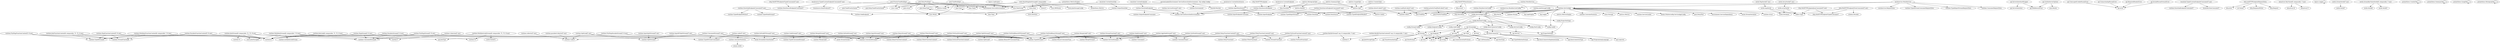 digraph {
"api.DataConnector" -> { "api.string" "api.DataConnectorImplementation" "api.int" "api.ProgrammingLanguage" "api.DataConnectorType" };
"api.Endpoint" -> { "api.int" "api.DataFormat" "api.string" "api.bool" };
"api.Link" -> { "api.CallSemantics" "api.CommunicationProtocol" "api.bool" "api.string" "api.int" };
"api.Service" -> { "api.CallSemantics" "api.LogLevel" "api.ProgrammingLanguage" };
"api.Stream" -> { "api.bool" "api.TransformationType" "api.int" "api.JoinStorageType" "api.JoinType" "api.string" };
"api.StreamApp" -> { "api.Stream" "api.Type" "api.DataConnector" "api.Endpoint" "api.Link" "api.Pool" "api.Service" "api.ProjectSettings" };
"api.Type" -> { "api.TypeDefinitionFormat" "api.string" "api.bool" "api.DataType" };
"api.ServerInterfaceWrapper" -> { "api.ServerInterface" "api.MiddlewareFunc" };
"api.UnescapedCookieParamError" -> { "api.error" };
"api.UnmarshalingParamError" -> { "api.error" };
"api.RequiredHeaderError" -> { "api.error" };
"api.InvalidParamFormatError" -> { "api.error" };
"api.GorillaServerOptions" -> { "mux.Router" "api.MiddlewareFunc" };
"localsink.CustomDataSink" -> { "runtime.OutputDataSink" "sync.WaitGroup" };
"localsink.CustomEndpoint" -> { "runtime.DataSinkEndpoint" };
"localsink.TypedCustomEndpointConsumer[T any]" -> { "runtime.DataSinkEndpointConsumerT" "localsink.DataConsumerT" };
"http.NetHTTPDataSource" -> { "runtime.InputDataSource" "http.Server" "http.ServeMux" "http.struct" };
"http.NetHTTPEndpoint" -> { "runtime.DataSourceEndpoint" };
"http.netHTTPEndpointRequestData" -> { "http.byte" "url.Values" "http.ResponseWriter" "http.Request" };
"http.NetHTTPEndpointTypedConsumer[T any]" -> { "runtime.DataSourceEndpointConsumerT" };
"http.NetHTTPEndpointJsonConsumer[T any]" -> { "http.NetHTTPEndpointTypedConsumerT" "reflect.Type" };
"http.NetHTTPEndpointFormConsumer[T any]" -> { "http.NetHTTPEndpointTypedConsumerT" "reflect.Type" "schema.Decoder" };
"localsource.CustomDataSource" -> { "runtime.InputDataSource" "sync.WaitGroup" };
"localsource.CustomEndpoint" -> { "runtime.DataSourceEndpoint" "time.Duration" };
"localsource.TypedCustomEndpointConsumer[T any]" -> { "runtime.DataSourceEndpointConsumerT" "localsource.DataProducerT" "sync.WaitGroup" };
"runtime.AppSinkStream[T any]" -> { "runtime.TypedStreamT" "runtime.ServiceStreamT" "runtime.ConsumerFuncT" };
"runtime.collector[T any]" -> { "runtime.CallerT" };
"runtime.parallelsCollector[T any]" -> { "runtime.CallerT" };
"config.StreamConfig" -> { "api.Stream" };
"config.ServiceConfig" -> { "api.Service" };
"config.LinkConfig" -> { "api.Link" };
"config.DataConnectorConfig" -> { "api.DataConnector" };
"config.EndpointConfig" -> { "api.Endpoint" };
"config.ProjectSettings" -> { "api.ProjectSettings" };
"config.RuntimeConfig" -> { "config.StreamConfig" "config.ServiceConfig" "config.LinkId" "config.LinkConfig" "config.DataConnectorConfig" "config.EndpointConfig" "config.PoolConfig" };
"config.ServiceAppConfig" -> { "config.StreamConfig" "config.ServiceConfig" "config.LinkConfig" "config.DataConnectorConfig" "config.EndpointConfig" "config.PoolConfig" "config.ProjectSettings" "config.RuntimeConfig" };
"runtime.OutputDataSink" -> { "runtime.ServiceExecutionEnvironment" "runtime.SinkEndpoint" };
"runtime.DataSinkEndpoint" -> { "runtime.ServiceExecutionEnvironment" "runtime.DataSink" "runtime.OutputEndpointConsumer" };
"runtime.DataSinkEndpointConsumer[T any]" -> { "runtime.SinkEndpoint" "runtime.TypedSinkStreamT" "runtime.TypedEndpointWriterT" };
"runtime.InputDataSource" -> { "runtime.ServiceExecutionEnvironment" "runtime.InputEndpoint" };
"runtime.DataSourceEndpoint" -> { "runtime.ServiceExecutionEnvironment" "runtime.DataSource" "runtime.InputEndpointConsumer" };
"runtime.DataSourceEndpointConsumer[T any]" -> { "runtime.InputEndpoint" "runtime.TypedEndpointReaderT" "runtime.TypedInputStreamT" };
"datastruct.KeyValue[K comparable, V any]" -> { "datastruct.K" "datastruct.V" };
"runtime.DelayFunctionContext[T any]" -> { "runtime.StreamFunctionT" "runtime.TypedStreamT" "runtime.DelayFunctionT" };
"runtime.DelayStream[T any]" -> { "runtime.TypedStreamT" "runtime.DelayFunctionContextT" "runtime.ConsumedStreamT" };
"metrics.Opts" -> { "metrics.Labels" };
"metrics.CounterOpts" -> { "metrics.Opts" };
"metrics.SummaryOpts" -> { "metrics.Opts" "time.Duration" };
"metrics.GaugeOpts" -> { "metrics.Opts" };
"metrics.HistogramOpts" -> { "metrics.Opts" "metrics.float64" "time.Duration" };
"runtime.FilterFunctionContext[T any]" -> { "runtime.StreamFunctionT" "runtime.TypedStreamT" "runtime.FilterFunctionT" };
"runtime.FilterStream[T any]" -> { "runtime.ConsumedStreamT" "runtime.TypedStreamT" "runtime.FilterFunctionContextT" };
"runtime.FlatMapFunctionContext[T, R any]" -> { "runtime.TypedStreamR" "runtime.R" "runtime.StreamFunctionR" };
"runtime.FlatMapStream[T, R any]" -> { "runtime.ConsumedStreamR" "runtime.TypedStreamT" "runtime.R" };
"runtime.FlatMapIterableStream[T, R any]" -> { "runtime.ConsumedStreamR" "runtime.TypedStreamT" };
"runtime.ForEachFunctionContext[T any]" -> { "runtime.StreamFunctionT" "runtime.TypedStreamT" "runtime.ForEachFunctionT" };
"runtime.ForEachStream[T any]" -> { "runtime.ConsumedStreamT" "runtime.TypedStreamT" "runtime.ForEachFunctionContextT" };
"runtime.InputStream[T any]" -> { "runtime.ConsumedStreamT" };
"runtime.JoinFunctionContext[K comparable, T1, T2, R any]" -> { "runtime.StreamFunctionR" "runtime.TypedStreamR" "runtime.R" };
"runtime.JoinLink[K comparable, T1, T2, R any]" -> { "runtime.T2" "runtime.R" };
"runtime.JoinStream[K comparable, T1, T2, R any]" -> { "runtime.ConsumedStreamR" "runtime.R" "runtime.T1" "store.JoinStorageK" "api.JoinType" };
"runtime.joinStorageConfig" -> { "runtime.Stream" };
"runtime.KeyByFunctionContext[T any, K comparable, V any]" -> { "runtime.V" };
"runtime.KeyByStream[T any, K comparable, V any]" -> { "runtime.V" "runtime.TypedStreamT" };
"runtime.LinkStream[T any]" -> { "runtime.ConsumedStreamT" "runtime.TypedConsumedStreamT" };
"logrus.LogEngine" -> { "environment.ServiceEnvironment" };
"logrus.Logger" -> { "logrus.Logger" };
"runtime.MapFunctionContext[T, R any]" -> { "runtime.StreamFunctionR" "runtime.TypedStreamR" "runtime.R" };
"runtime.MapStream[T, R any]" -> { "runtime.TypedStreamT" "runtime.R" "runtime.ConsumedStreamR" };
"runtime.MergeStream[T any]" -> { "runtime.ConsumedStreamT" "runtime.MergeLinkT" };
"runtime.MergeLink[T any]" -> { "runtime.MergeStreamT" "runtime.TypedStreamT" };
"runtime.MultiJoinFunctionContext[K comparable, T, R any]" -> { "runtime.StreamFunctionR" "runtime.TypedStreamR" "runtime.R" };
"runtime.MultiJoinLinkStream[K comparable, T1, T2, R any]" -> { "runtime.R" "serde.SerdeT2" "runtime.T2" };
"runtime.MultiJoinStream[K comparable, T, R any]" -> { "runtime.T" "store.JoinStorageK" "runtime.ConsumedStreamR" "runtime.R" "runtime.multiJoinLinkStream" };
"runtime.ParallelsFunctionContext[T, R any]" -> { "runtime.TypedStreamR" "runtime.R" "runtime.StreamFunctionR" };
"runtime.ParallelsStream[T, R any]" -> { "runtime.ConsumedStreamR" "runtime.TypedStreamT" "runtime.R" };
"pool.DelayTask" -> { "time.Time" "pool.DelayTask" };
"pool.DelayPoolImpl" -> { "pool.DelayTaskPriorityQueue" "sync.Mutex" "pool.struct" "metrics.Gauge" "pool.DelayTask" "environment.ServiceEnvironment" "sync.WaitGroup" "time.Timer" "sync.Cond" };
"pool.PriorityTaskPoolImpl" -> { "environment.ServiceEnvironment" "sync.Mutex" "pool.TaskPriorityQueue" "metrics.Gauge" "sync.WaitGroup" "sync.Cond" };
"pool.Task" -> { "pool.Task" };
"pool.TaskPoolImpl" -> { "pool.Task" "sync.Mutex" "metrics.Gauge" "sync.WaitGroup" "sync.Cond" "environment.ServiceEnvironment" };
"serviceLoader[Environment ServiceExecutionEnvironment, Cfg config.Config]" -> { "sync.WaitGroup" "runtime.Environment" "fsnotify.Watcher" };
"runtime.consumeStatistics" -> { "atomic.Int64" };
"runtime.caller[T any]" -> { "runtime.consumeStatistics" "runtime.TypedStreamT" "runtime.TypedStreamConsumerT" };
"runtime.directCaller[T any]" -> { "runtime.callerT" };
"runtime.taskPoolCaller[T any]" -> { "runtime.callerT" "pool.TaskPool" };
"runtime.priorityTaskPoolCaller[T any]" -> { "runtime.callerT" "pool.PriorityTaskPool" };
"runtime.ServiceStream[T any]" -> { "runtime.ServiceExecutionEnvironment" };
"runtime.ConsumedStream[T any]" -> { "serde.StreamSerdeT" "runtime.TypedStreamConsumerT" "runtime.ServiceStreamT" "runtime.CallerT" };
"runtime.StreamFunction[T any]" -> { "runtime.ServiceStreamT" };
"serde.streamSerde[T any]" -> { "serde.SerdeT" };
"serde.streamKeyValueSerde[K comparable, V any]" -> { "serde.SerdeK" "serde.SerdeV" };
"serde.arraySerde" -> { "reflect.Type" "serde.Serializer" };
"serde.ArraySerde[T any]" -> { "serde.arraySerde" };
"serde.mapSerde" -> { "reflect.Type" "serde.Serializer" };
"serde.MapSerde[T any]" -> { "serde.mapSerde" };
"runtime.MockServiceConfig" -> { "config.ServiceAppConfig" };
"runtime.MockService" -> { "runtime.ServiceApp" "runtime.MockServiceConfig" };
"runtime.ServiceApp" -> { "pool.PriorityTaskPool" "runtime.DataSource" "http.ServeMux" "metrics.MetricsEngine" "config.LinkId" "runtime.ConsumeStatistics" "store.Storage" "runtime.DataSink" "reflect.Type" "metrics.Metrics" "pool.TaskPool" "runtime.ServiceLoader" "atomic.Pointerconfig.ServiceAppConfig" "runtime.ServiceExecutionEnvironment" "runtime.Stream" "http.Server" "pool.DelayPool" "environment.ServiceDependency" "serde.StreamSerializer" "runtime.struct" "log.LogsEngine" "log.Logger" };
"runtime.SinkStream[T any]" -> { "runtime.ServiceStreamT" "runtime.TypedStreamT" "runtime.ConsumerT" };
"runtime.SplitLink[T any]" -> { "runtime.SplitStreamT" "runtime.CallerT" "runtime.TypedStreamConsumerT" };
"runtime.SplitStream[T any]" -> { "runtime.ConsumedStreamT" "runtime.SplitLinkT" "runtime.TypedStreamT" };
"runtime.InputSplitStream[T any]" -> { "runtime.SplitStreamT" };
"runtime.InputKVSplitStream[T any]" -> { "runtime.SplitStreamT" "serde.StreamKeyValueSerdeT" };
"store.Item" -> { "sync.Mutex" "time.Time" "store.interface" };
"store.HashMapJoinStorage[K comparable]" -> { "store.Item" "sync.RWMutex" "time.Timer" "store.JoinStorageConfig" "metrics.Gauge" "environment.ServiceEnvironment" "store.K" };
"runtime.InStubStream[T any]" -> { "runtime.ConsumedStreamT" };
"runtime.InStubKVStream[T any]" -> { "runtime.ConsumedStreamT" "serde.StreamKeyValueSerdeT" };
"runtime.OutStubStream[T any]" -> { "runtime.ServiceStreamT" "runtime.ConsumerFuncT" "runtime.TypedStreamT" };
"runtime.OutStubBinaryStream[T any]" -> { "runtime.ServiceStreamT" "runtime.TypedStreamT" "serde.StreamSerdeT" "runtime.BinaryConsumerFunc" };
"runtime.OutStubBinaryKVStream[T any]" -> { "runtime.ServiceStreamT" "runtime.TypedStreamT" "serde.StreamKeyValueSerdeT" "runtime.BinaryKVConsumerFunc" };
"prometheus.CounterVec" -> { "prometheus.CounterVec" };
"prometheus.SummaryVec" -> { "prometheus.SummaryVec" };
"prometheus.GaugeVec" -> { "prometheus.GaugeVec" };
"prometheus.HistogramVec" -> { "prometheus.HistogramVec" };
"prometheus.MetricsEngine" -> { "environment.ServiceEnvironment" "prometheus.Metrics" };
"runtime.Collection[T any]" -> { "runtime.T" };
"mockservice.MockServiceConfig" -> { "config.ServiceAppConfig" };
"mockservice.MockService" -> { "mockservice.RequestData" "runtime.ServiceApp" "mockservice.MockServiceConfig" "runtime.TypedStreamConsumerRequestData" "runtime.TypedInputStreamRequestData" "runtime.ConsumerRequestData" };
}